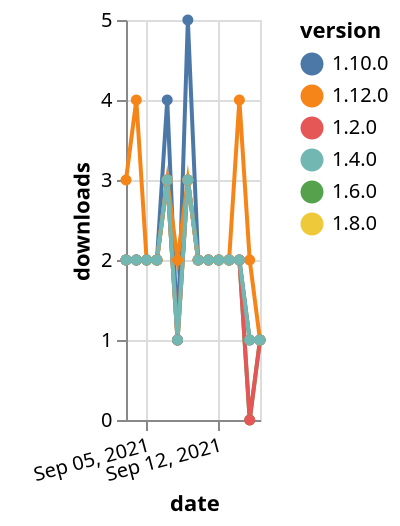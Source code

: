 {"$schema": "https://vega.github.io/schema/vega-lite/v5.json", "description": "A simple bar chart with embedded data.", "data": {"values": [{"date": "2021-09-03", "total": 1493, "delta": 2, "version": "1.6.0"}, {"date": "2021-09-04", "total": 1495, "delta": 2, "version": "1.6.0"}, {"date": "2021-09-05", "total": 1497, "delta": 2, "version": "1.6.0"}, {"date": "2021-09-06", "total": 1499, "delta": 2, "version": "1.6.0"}, {"date": "2021-09-07", "total": 1502, "delta": 3, "version": "1.6.0"}, {"date": "2021-09-08", "total": 1503, "delta": 1, "version": "1.6.0"}, {"date": "2021-09-09", "total": 1506, "delta": 3, "version": "1.6.0"}, {"date": "2021-09-10", "total": 1508, "delta": 2, "version": "1.6.0"}, {"date": "2021-09-11", "total": 1510, "delta": 2, "version": "1.6.0"}, {"date": "2021-09-12", "total": 1512, "delta": 2, "version": "1.6.0"}, {"date": "2021-09-13", "total": 1514, "delta": 2, "version": "1.6.0"}, {"date": "2021-09-14", "total": 1516, "delta": 2, "version": "1.6.0"}, {"date": "2021-09-15", "total": 1516, "delta": 0, "version": "1.6.0"}, {"date": "2021-09-16", "total": 1517, "delta": 1, "version": "1.6.0"}, {"date": "2021-09-03", "total": 1009, "delta": 2, "version": "1.8.0"}, {"date": "2021-09-04", "total": 1011, "delta": 2, "version": "1.8.0"}, {"date": "2021-09-05", "total": 1013, "delta": 2, "version": "1.8.0"}, {"date": "2021-09-06", "total": 1015, "delta": 2, "version": "1.8.0"}, {"date": "2021-09-07", "total": 1018, "delta": 3, "version": "1.8.0"}, {"date": "2021-09-08", "total": 1019, "delta": 1, "version": "1.8.0"}, {"date": "2021-09-09", "total": 1022, "delta": 3, "version": "1.8.0"}, {"date": "2021-09-10", "total": 1024, "delta": 2, "version": "1.8.0"}, {"date": "2021-09-11", "total": 1026, "delta": 2, "version": "1.8.0"}, {"date": "2021-09-12", "total": 1028, "delta": 2, "version": "1.8.0"}, {"date": "2021-09-13", "total": 1030, "delta": 2, "version": "1.8.0"}, {"date": "2021-09-14", "total": 1032, "delta": 2, "version": "1.8.0"}, {"date": "2021-09-15", "total": 1033, "delta": 1, "version": "1.8.0"}, {"date": "2021-09-16", "total": 1034, "delta": 1, "version": "1.8.0"}, {"date": "2021-09-03", "total": 724, "delta": 2, "version": "1.10.0"}, {"date": "2021-09-04", "total": 726, "delta": 2, "version": "1.10.0"}, {"date": "2021-09-05", "total": 728, "delta": 2, "version": "1.10.0"}, {"date": "2021-09-06", "total": 730, "delta": 2, "version": "1.10.0"}, {"date": "2021-09-07", "total": 734, "delta": 4, "version": "1.10.0"}, {"date": "2021-09-08", "total": 735, "delta": 1, "version": "1.10.0"}, {"date": "2021-09-09", "total": 740, "delta": 5, "version": "1.10.0"}, {"date": "2021-09-10", "total": 742, "delta": 2, "version": "1.10.0"}, {"date": "2021-09-11", "total": 744, "delta": 2, "version": "1.10.0"}, {"date": "2021-09-12", "total": 746, "delta": 2, "version": "1.10.0"}, {"date": "2021-09-13", "total": 748, "delta": 2, "version": "1.10.0"}, {"date": "2021-09-14", "total": 750, "delta": 2, "version": "1.10.0"}, {"date": "2021-09-15", "total": 751, "delta": 1, "version": "1.10.0"}, {"date": "2021-09-16", "total": 752, "delta": 1, "version": "1.10.0"}, {"date": "2021-09-03", "total": 2075, "delta": 2, "version": "1.2.0"}, {"date": "2021-09-04", "total": 2077, "delta": 2, "version": "1.2.0"}, {"date": "2021-09-05", "total": 2079, "delta": 2, "version": "1.2.0"}, {"date": "2021-09-06", "total": 2081, "delta": 2, "version": "1.2.0"}, {"date": "2021-09-07", "total": 2084, "delta": 3, "version": "1.2.0"}, {"date": "2021-09-08", "total": 2085, "delta": 1, "version": "1.2.0"}, {"date": "2021-09-09", "total": 2088, "delta": 3, "version": "1.2.0"}, {"date": "2021-09-10", "total": 2090, "delta": 2, "version": "1.2.0"}, {"date": "2021-09-11", "total": 2092, "delta": 2, "version": "1.2.0"}, {"date": "2021-09-12", "total": 2094, "delta": 2, "version": "1.2.0"}, {"date": "2021-09-13", "total": 2096, "delta": 2, "version": "1.2.0"}, {"date": "2021-09-14", "total": 2098, "delta": 2, "version": "1.2.0"}, {"date": "2021-09-15", "total": 2098, "delta": 0, "version": "1.2.0"}, {"date": "2021-09-16", "total": 2099, "delta": 1, "version": "1.2.0"}, {"date": "2021-09-03", "total": 227, "delta": 3, "version": "1.12.0"}, {"date": "2021-09-04", "total": 231, "delta": 4, "version": "1.12.0"}, {"date": "2021-09-05", "total": 233, "delta": 2, "version": "1.12.0"}, {"date": "2021-09-06", "total": 235, "delta": 2, "version": "1.12.0"}, {"date": "2021-09-07", "total": 238, "delta": 3, "version": "1.12.0"}, {"date": "2021-09-08", "total": 240, "delta": 2, "version": "1.12.0"}, {"date": "2021-09-09", "total": 243, "delta": 3, "version": "1.12.0"}, {"date": "2021-09-10", "total": 245, "delta": 2, "version": "1.12.0"}, {"date": "2021-09-11", "total": 247, "delta": 2, "version": "1.12.0"}, {"date": "2021-09-12", "total": 249, "delta": 2, "version": "1.12.0"}, {"date": "2021-09-13", "total": 251, "delta": 2, "version": "1.12.0"}, {"date": "2021-09-14", "total": 255, "delta": 4, "version": "1.12.0"}, {"date": "2021-09-15", "total": 257, "delta": 2, "version": "1.12.0"}, {"date": "2021-09-16", "total": 258, "delta": 1, "version": "1.12.0"}, {"date": "2021-09-03", "total": 1625, "delta": 2, "version": "1.4.0"}, {"date": "2021-09-04", "total": 1627, "delta": 2, "version": "1.4.0"}, {"date": "2021-09-05", "total": 1629, "delta": 2, "version": "1.4.0"}, {"date": "2021-09-06", "total": 1631, "delta": 2, "version": "1.4.0"}, {"date": "2021-09-07", "total": 1634, "delta": 3, "version": "1.4.0"}, {"date": "2021-09-08", "total": 1635, "delta": 1, "version": "1.4.0"}, {"date": "2021-09-09", "total": 1638, "delta": 3, "version": "1.4.0"}, {"date": "2021-09-10", "total": 1640, "delta": 2, "version": "1.4.0"}, {"date": "2021-09-11", "total": 1642, "delta": 2, "version": "1.4.0"}, {"date": "2021-09-12", "total": 1644, "delta": 2, "version": "1.4.0"}, {"date": "2021-09-13", "total": 1646, "delta": 2, "version": "1.4.0"}, {"date": "2021-09-14", "total": 1648, "delta": 2, "version": "1.4.0"}, {"date": "2021-09-15", "total": 1649, "delta": 1, "version": "1.4.0"}, {"date": "2021-09-16", "total": 1650, "delta": 1, "version": "1.4.0"}]}, "width": "container", "mark": {"type": "line", "point": {"filled": true}}, "encoding": {"x": {"field": "date", "type": "temporal", "timeUnit": "yearmonthdate", "title": "date", "axis": {"labelAngle": -15}}, "y": {"field": "delta", "type": "quantitative", "title": "downloads"}, "color": {"field": "version", "type": "nominal"}, "tooltip": {"field": "delta"}}}